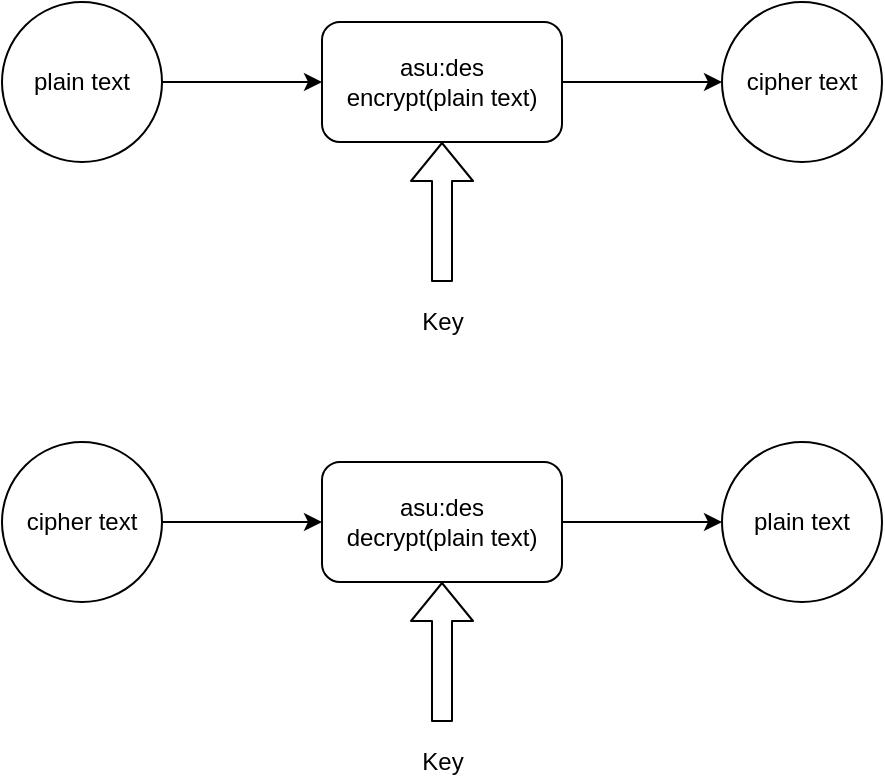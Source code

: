 <mxfile>
    <diagram id="wVQEjgwpLyC_iEUIUiOX" name="Page-1">
        <mxGraphModel dx="720" dy="310" grid="1" gridSize="10" guides="1" tooltips="1" connect="1" arrows="1" fold="1" page="1" pageScale="1" pageWidth="850" pageHeight="1100" math="0" shadow="0">
            <root>
                <mxCell id="0"/>
                <mxCell id="1" parent="0"/>
                <mxCell id="10" style="edgeStyle=orthogonalEdgeStyle;rounded=0;orthogonalLoop=1;jettySize=auto;html=1;exitX=1;exitY=0.5;exitDx=0;exitDy=0;" edge="1" parent="1" source="2" target="9">
                    <mxGeometry relative="1" as="geometry"/>
                </mxCell>
                <mxCell id="2" value="asu:des&lt;br&gt;encrypt(plain text)" style="rounded=1;whiteSpace=wrap;html=1;" vertex="1" parent="1">
                    <mxGeometry x="210" y="110" width="120" height="60" as="geometry"/>
                </mxCell>
                <mxCell id="3" value="" style="shape=flexArrow;endArrow=classic;html=1;entryX=0.5;entryY=1;entryDx=0;entryDy=0;" edge="1" parent="1" target="2">
                    <mxGeometry width="50" height="50" relative="1" as="geometry">
                        <mxPoint x="270" y="240" as="sourcePoint"/>
                        <mxPoint x="310" y="220" as="targetPoint"/>
                    </mxGeometry>
                </mxCell>
                <mxCell id="4" value="Key" style="text;html=1;align=center;verticalAlign=middle;resizable=0;points=[];autosize=1;strokeColor=none;" vertex="1" parent="1">
                    <mxGeometry x="250" y="250" width="40" height="20" as="geometry"/>
                </mxCell>
                <mxCell id="5" value="" style="endArrow=classic;html=1;" edge="1" parent="1">
                    <mxGeometry width="50" height="50" relative="1" as="geometry">
                        <mxPoint x="130" y="140" as="sourcePoint"/>
                        <mxPoint x="210" y="140" as="targetPoint"/>
                    </mxGeometry>
                </mxCell>
                <mxCell id="8" value="plain text" style="ellipse;whiteSpace=wrap;html=1;aspect=fixed;" vertex="1" parent="1">
                    <mxGeometry x="50" y="100" width="80" height="80" as="geometry"/>
                </mxCell>
                <mxCell id="9" value="cipher text" style="ellipse;whiteSpace=wrap;html=1;aspect=fixed;" vertex="1" parent="1">
                    <mxGeometry x="410" y="100" width="80" height="80" as="geometry"/>
                </mxCell>
                <mxCell id="11" style="edgeStyle=orthogonalEdgeStyle;rounded=0;orthogonalLoop=1;jettySize=auto;html=1;exitX=1;exitY=0.5;exitDx=0;exitDy=0;" edge="1" parent="1" source="12" target="17">
                    <mxGeometry relative="1" as="geometry"/>
                </mxCell>
                <mxCell id="12" value="asu:des&lt;br&gt;decrypt(plain text)" style="rounded=1;whiteSpace=wrap;html=1;" vertex="1" parent="1">
                    <mxGeometry x="210" y="330" width="120" height="60" as="geometry"/>
                </mxCell>
                <mxCell id="13" value="" style="shape=flexArrow;endArrow=classic;html=1;entryX=0.5;entryY=1;entryDx=0;entryDy=0;" edge="1" parent="1" target="12">
                    <mxGeometry width="50" height="50" relative="1" as="geometry">
                        <mxPoint x="270" y="460" as="sourcePoint"/>
                        <mxPoint x="310" y="440" as="targetPoint"/>
                    </mxGeometry>
                </mxCell>
                <mxCell id="14" value="Key" style="text;html=1;align=center;verticalAlign=middle;resizable=0;points=[];autosize=1;strokeColor=none;" vertex="1" parent="1">
                    <mxGeometry x="250" y="470" width="40" height="20" as="geometry"/>
                </mxCell>
                <mxCell id="15" value="" style="endArrow=classic;html=1;" edge="1" parent="1">
                    <mxGeometry width="50" height="50" relative="1" as="geometry">
                        <mxPoint x="130" y="360" as="sourcePoint"/>
                        <mxPoint x="210" y="360" as="targetPoint"/>
                    </mxGeometry>
                </mxCell>
                <mxCell id="16" value="cipher text" style="ellipse;whiteSpace=wrap;html=1;aspect=fixed;" vertex="1" parent="1">
                    <mxGeometry x="50" y="320" width="80" height="80" as="geometry"/>
                </mxCell>
                <mxCell id="17" value="plain text" style="ellipse;whiteSpace=wrap;html=1;aspect=fixed;" vertex="1" parent="1">
                    <mxGeometry x="410" y="320" width="80" height="80" as="geometry"/>
                </mxCell>
            </root>
        </mxGraphModel>
    </diagram>
</mxfile>